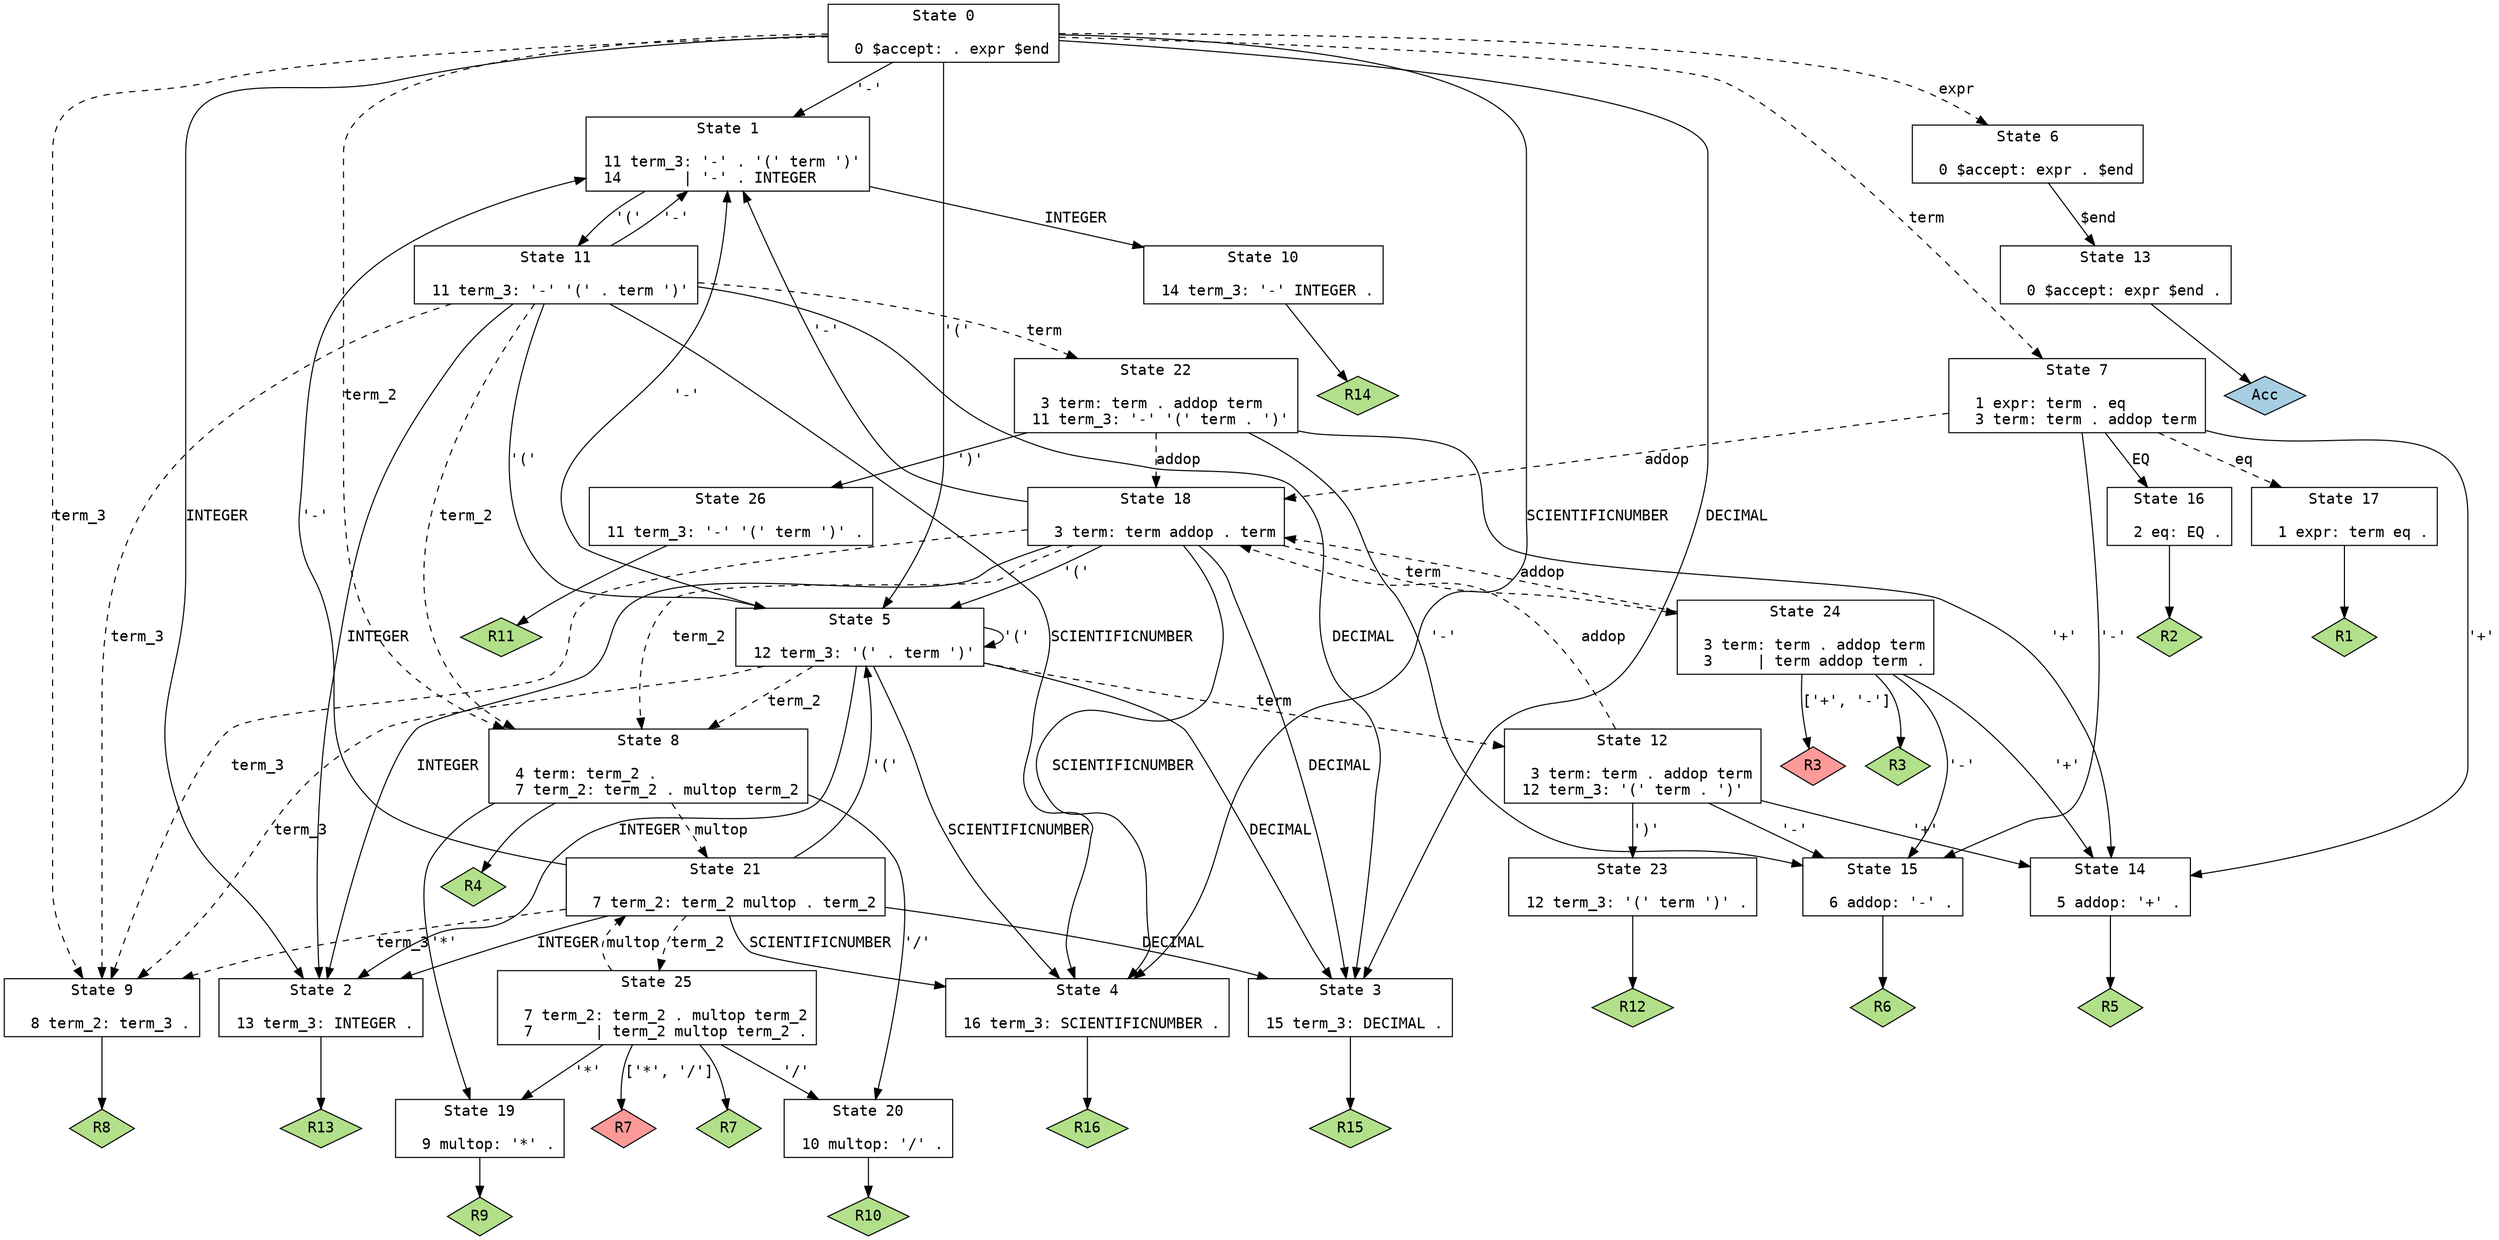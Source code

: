 // Generated by GNU Bison 3.0.4.
// Report bugs to <bug-bison@gnu.org>.
// Home page: <http://www.gnu.org/software/bison/>.

digraph "calc.y"
{
  node [fontname = courier, shape = box, colorscheme = paired6]
  edge [fontname = courier]

  0 [label="State 0\n\l  0 $accept: . expr $end\l"]
  0 -> 1 [style=solid label="'-'"]
  0 -> 2 [style=solid label="INTEGER"]
  0 -> 3 [style=solid label="DECIMAL"]
  0 -> 4 [style=solid label="SCIENTIFICNUMBER"]
  0 -> 5 [style=solid label="'('"]
  0 -> 6 [style=dashed label="expr"]
  0 -> 7 [style=dashed label="term"]
  0 -> 8 [style=dashed label="term_2"]
  0 -> 9 [style=dashed label="term_3"]
  1 [label="State 1\n\l 11 term_3: '-' . '(' term ')'\l 14       | '-' . INTEGER\l"]
  1 -> 10 [style=solid label="INTEGER"]
  1 -> 11 [style=solid label="'('"]
  2 [label="State 2\n\l 13 term_3: INTEGER .\l"]
  2 -> "2R13" [style=solid]
 "2R13" [label="R13", fillcolor=3, shape=diamond, style=filled]
  3 [label="State 3\n\l 15 term_3: DECIMAL .\l"]
  3 -> "3R15" [style=solid]
 "3R15" [label="R15", fillcolor=3, shape=diamond, style=filled]
  4 [label="State 4\n\l 16 term_3: SCIENTIFICNUMBER .\l"]
  4 -> "4R16" [style=solid]
 "4R16" [label="R16", fillcolor=3, shape=diamond, style=filled]
  5 [label="State 5\n\l 12 term_3: '(' . term ')'\l"]
  5 -> 1 [style=solid label="'-'"]
  5 -> 2 [style=solid label="INTEGER"]
  5 -> 3 [style=solid label="DECIMAL"]
  5 -> 4 [style=solid label="SCIENTIFICNUMBER"]
  5 -> 5 [style=solid label="'('"]
  5 -> 12 [style=dashed label="term"]
  5 -> 8 [style=dashed label="term_2"]
  5 -> 9 [style=dashed label="term_3"]
  6 [label="State 6\n\l  0 $accept: expr . $end\l"]
  6 -> 13 [style=solid label="$end"]
  7 [label="State 7\n\l  1 expr: term . eq\l  3 term: term . addop term\l"]
  7 -> 14 [style=solid label="'+'"]
  7 -> 15 [style=solid label="'-'"]
  7 -> 16 [style=solid label="EQ"]
  7 -> 17 [style=dashed label="eq"]
  7 -> 18 [style=dashed label="addop"]
  8 [label="State 8\n\l  4 term: term_2 .\l  7 term_2: term_2 . multop term_2\l"]
  8 -> 19 [style=solid label="'*'"]
  8 -> 20 [style=solid label="'/'"]
  8 -> 21 [style=dashed label="multop"]
  8 -> "8R4" [style=solid]
 "8R4" [label="R4", fillcolor=3, shape=diamond, style=filled]
  9 [label="State 9\n\l  8 term_2: term_3 .\l"]
  9 -> "9R8" [style=solid]
 "9R8" [label="R8", fillcolor=3, shape=diamond, style=filled]
  10 [label="State 10\n\l 14 term_3: '-' INTEGER .\l"]
  10 -> "10R14" [style=solid]
 "10R14" [label="R14", fillcolor=3, shape=diamond, style=filled]
  11 [label="State 11\n\l 11 term_3: '-' '(' . term ')'\l"]
  11 -> 1 [style=solid label="'-'"]
  11 -> 2 [style=solid label="INTEGER"]
  11 -> 3 [style=solid label="DECIMAL"]
  11 -> 4 [style=solid label="SCIENTIFICNUMBER"]
  11 -> 5 [style=solid label="'('"]
  11 -> 22 [style=dashed label="term"]
  11 -> 8 [style=dashed label="term_2"]
  11 -> 9 [style=dashed label="term_3"]
  12 [label="State 12\n\l  3 term: term . addop term\l 12 term_3: '(' term . ')'\l"]
  12 -> 14 [style=solid label="'+'"]
  12 -> 15 [style=solid label="'-'"]
  12 -> 23 [style=solid label="')'"]
  12 -> 18 [style=dashed label="addop"]
  13 [label="State 13\n\l  0 $accept: expr $end .\l"]
  13 -> "13R0" [style=solid]
 "13R0" [label="Acc", fillcolor=1, shape=diamond, style=filled]
  14 [label="State 14\n\l  5 addop: '+' .\l"]
  14 -> "14R5" [style=solid]
 "14R5" [label="R5", fillcolor=3, shape=diamond, style=filled]
  15 [label="State 15\n\l  6 addop: '-' .\l"]
  15 -> "15R6" [style=solid]
 "15R6" [label="R6", fillcolor=3, shape=diamond, style=filled]
  16 [label="State 16\n\l  2 eq: EQ .\l"]
  16 -> "16R2" [style=solid]
 "16R2" [label="R2", fillcolor=3, shape=diamond, style=filled]
  17 [label="State 17\n\l  1 expr: term eq .\l"]
  17 -> "17R1" [style=solid]
 "17R1" [label="R1", fillcolor=3, shape=diamond, style=filled]
  18 [label="State 18\n\l  3 term: term addop . term\l"]
  18 -> 1 [style=solid label="'-'"]
  18 -> 2 [style=solid label="INTEGER"]
  18 -> 3 [style=solid label="DECIMAL"]
  18 -> 4 [style=solid label="SCIENTIFICNUMBER"]
  18 -> 5 [style=solid label="'('"]
  18 -> 24 [style=dashed label="term"]
  18 -> 8 [style=dashed label="term_2"]
  18 -> 9 [style=dashed label="term_3"]
  19 [label="State 19\n\l  9 multop: '*' .\l"]
  19 -> "19R9" [style=solid]
 "19R9" [label="R9", fillcolor=3, shape=diamond, style=filled]
  20 [label="State 20\n\l 10 multop: '/' .\l"]
  20 -> "20R10" [style=solid]
 "20R10" [label="R10", fillcolor=3, shape=diamond, style=filled]
  21 [label="State 21\n\l  7 term_2: term_2 multop . term_2\l"]
  21 -> 1 [style=solid label="'-'"]
  21 -> 2 [style=solid label="INTEGER"]
  21 -> 3 [style=solid label="DECIMAL"]
  21 -> 4 [style=solid label="SCIENTIFICNUMBER"]
  21 -> 5 [style=solid label="'('"]
  21 -> 25 [style=dashed label="term_2"]
  21 -> 9 [style=dashed label="term_3"]
  22 [label="State 22\n\l  3 term: term . addop term\l 11 term_3: '-' '(' term . ')'\l"]
  22 -> 14 [style=solid label="'+'"]
  22 -> 15 [style=solid label="'-'"]
  22 -> 26 [style=solid label="')'"]
  22 -> 18 [style=dashed label="addop"]
  23 [label="State 23\n\l 12 term_3: '(' term ')' .\l"]
  23 -> "23R12" [style=solid]
 "23R12" [label="R12", fillcolor=3, shape=diamond, style=filled]
  24 [label="State 24\n\l  3 term: term . addop term\l  3     | term addop term .\l"]
  24 -> 14 [style=solid label="'+'"]
  24 -> 15 [style=solid label="'-'"]
  24 -> 18 [style=dashed label="addop"]
  24 -> "24R3d" [label="['+', '-']", style=solid]
 "24R3d" [label="R3", fillcolor=5, shape=diamond, style=filled]
  24 -> "24R3" [style=solid]
 "24R3" [label="R3", fillcolor=3, shape=diamond, style=filled]
  25 [label="State 25\n\l  7 term_2: term_2 . multop term_2\l  7       | term_2 multop term_2 .\l"]
  25 -> 19 [style=solid label="'*'"]
  25 -> 20 [style=solid label="'/'"]
  25 -> 21 [style=dashed label="multop"]
  25 -> "25R7d" [label="['*', '/']", style=solid]
 "25R7d" [label="R7", fillcolor=5, shape=diamond, style=filled]
  25 -> "25R7" [style=solid]
 "25R7" [label="R7", fillcolor=3, shape=diamond, style=filled]
  26 [label="State 26\n\l 11 term_3: '-' '(' term ')' .\l"]
  26 -> "26R11" [style=solid]
 "26R11" [label="R11", fillcolor=3, shape=diamond, style=filled]
}
